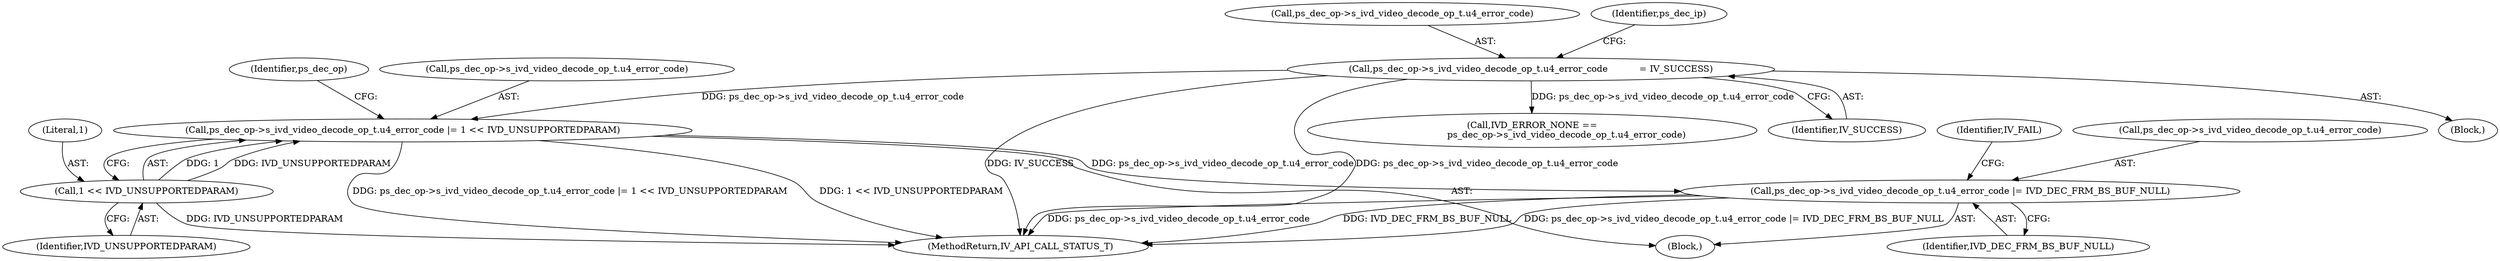 digraph "0_Android_a86eb798d077b9b25c8f8c77e3c02c2f287c1ce7@pointer" {
"1000287" [label="(Call,ps_dec_op->s_ivd_video_decode_op_t.u4_error_code |= IVD_DEC_FRM_BS_BUF_NULL)"];
"1000278" [label="(Call,ps_dec_op->s_ivd_video_decode_op_t.u4_error_code |= 1 << IVD_UNSUPPORTEDPARAM)"];
"1000256" [label="(Call,ps_dec_op->s_ivd_video_decode_op_t.u4_error_code           = IV_SUCCESS)"];
"1000284" [label="(Call,1 << IVD_UNSUPPORTEDPARAM)"];
"1000286" [label="(Identifier,IVD_UNSUPPORTEDPARAM)"];
"1000290" [label="(Identifier,ps_dec_op)"];
"1000108" [label="(Block,)"];
"1000284" [label="(Call,1 << IVD_UNSUPPORTEDPARAM)"];
"1000257" [label="(Call,ps_dec_op->s_ivd_video_decode_op_t.u4_error_code)"];
"1000268" [label="(Identifier,ps_dec_ip)"];
"1000279" [label="(Call,ps_dec_op->s_ivd_video_decode_op_t.u4_error_code)"];
"1001430" [label="(Call,IVD_ERROR_NONE ==\n                        ps_dec_op->s_ivd_video_decode_op_t.u4_error_code)"];
"1000277" [label="(Block,)"];
"1000295" [label="(Identifier,IV_FAIL)"];
"1000287" [label="(Call,ps_dec_op->s_ivd_video_decode_op_t.u4_error_code |= IVD_DEC_FRM_BS_BUF_NULL)"];
"1000293" [label="(Identifier,IVD_DEC_FRM_BS_BUF_NULL)"];
"1001695" [label="(MethodReturn,IV_API_CALL_STATUS_T)"];
"1000262" [label="(Identifier,IV_SUCCESS)"];
"1000256" [label="(Call,ps_dec_op->s_ivd_video_decode_op_t.u4_error_code           = IV_SUCCESS)"];
"1000278" [label="(Call,ps_dec_op->s_ivd_video_decode_op_t.u4_error_code |= 1 << IVD_UNSUPPORTEDPARAM)"];
"1000288" [label="(Call,ps_dec_op->s_ivd_video_decode_op_t.u4_error_code)"];
"1000285" [label="(Literal,1)"];
"1000287" -> "1000277"  [label="AST: "];
"1000287" -> "1000293"  [label="CFG: "];
"1000288" -> "1000287"  [label="AST: "];
"1000293" -> "1000287"  [label="AST: "];
"1000295" -> "1000287"  [label="CFG: "];
"1000287" -> "1001695"  [label="DDG: IVD_DEC_FRM_BS_BUF_NULL"];
"1000287" -> "1001695"  [label="DDG: ps_dec_op->s_ivd_video_decode_op_t.u4_error_code |= IVD_DEC_FRM_BS_BUF_NULL"];
"1000287" -> "1001695"  [label="DDG: ps_dec_op->s_ivd_video_decode_op_t.u4_error_code"];
"1000278" -> "1000287"  [label="DDG: ps_dec_op->s_ivd_video_decode_op_t.u4_error_code"];
"1000278" -> "1000277"  [label="AST: "];
"1000278" -> "1000284"  [label="CFG: "];
"1000279" -> "1000278"  [label="AST: "];
"1000284" -> "1000278"  [label="AST: "];
"1000290" -> "1000278"  [label="CFG: "];
"1000278" -> "1001695"  [label="DDG: 1 << IVD_UNSUPPORTEDPARAM"];
"1000278" -> "1001695"  [label="DDG: ps_dec_op->s_ivd_video_decode_op_t.u4_error_code |= 1 << IVD_UNSUPPORTEDPARAM"];
"1000256" -> "1000278"  [label="DDG: ps_dec_op->s_ivd_video_decode_op_t.u4_error_code"];
"1000284" -> "1000278"  [label="DDG: 1"];
"1000284" -> "1000278"  [label="DDG: IVD_UNSUPPORTEDPARAM"];
"1000256" -> "1000108"  [label="AST: "];
"1000256" -> "1000262"  [label="CFG: "];
"1000257" -> "1000256"  [label="AST: "];
"1000262" -> "1000256"  [label="AST: "];
"1000268" -> "1000256"  [label="CFG: "];
"1000256" -> "1001695"  [label="DDG: IV_SUCCESS"];
"1000256" -> "1001695"  [label="DDG: ps_dec_op->s_ivd_video_decode_op_t.u4_error_code"];
"1000256" -> "1001430"  [label="DDG: ps_dec_op->s_ivd_video_decode_op_t.u4_error_code"];
"1000284" -> "1000286"  [label="CFG: "];
"1000285" -> "1000284"  [label="AST: "];
"1000286" -> "1000284"  [label="AST: "];
"1000284" -> "1001695"  [label="DDG: IVD_UNSUPPORTEDPARAM"];
}
